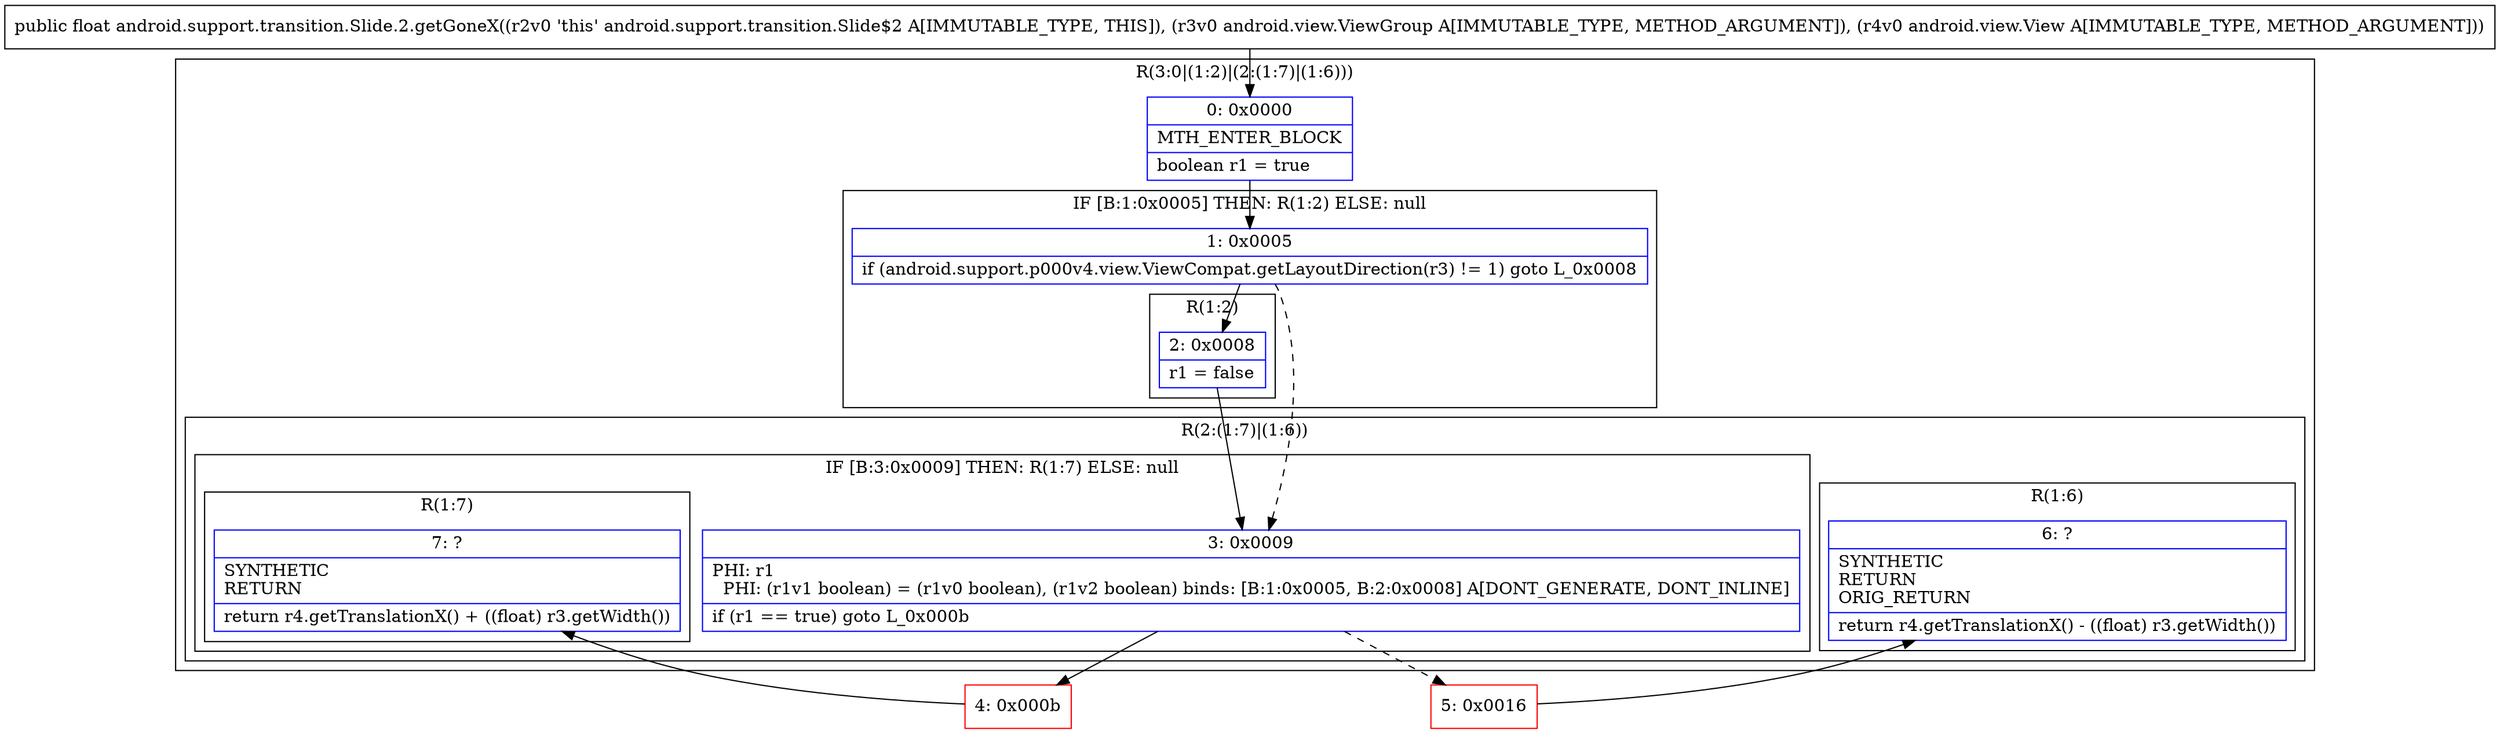 digraph "CFG forandroid.support.transition.Slide.2.getGoneX(Landroid\/view\/ViewGroup;Landroid\/view\/View;)F" {
subgraph cluster_Region_1169511998 {
label = "R(3:0|(1:2)|(2:(1:7)|(1:6)))";
node [shape=record,color=blue];
Node_0 [shape=record,label="{0\:\ 0x0000|MTH_ENTER_BLOCK\l|boolean r1 = true\l}"];
subgraph cluster_IfRegion_512407002 {
label = "IF [B:1:0x0005] THEN: R(1:2) ELSE: null";
node [shape=record,color=blue];
Node_1 [shape=record,label="{1\:\ 0x0005|if (android.support.p000v4.view.ViewCompat.getLayoutDirection(r3) != 1) goto L_0x0008\l}"];
subgraph cluster_Region_1477157741 {
label = "R(1:2)";
node [shape=record,color=blue];
Node_2 [shape=record,label="{2\:\ 0x0008|r1 = false\l}"];
}
}
subgraph cluster_Region_225654224 {
label = "R(2:(1:7)|(1:6))";
node [shape=record,color=blue];
subgraph cluster_IfRegion_1626077337 {
label = "IF [B:3:0x0009] THEN: R(1:7) ELSE: null";
node [shape=record,color=blue];
Node_3 [shape=record,label="{3\:\ 0x0009|PHI: r1 \l  PHI: (r1v1 boolean) = (r1v0 boolean), (r1v2 boolean) binds: [B:1:0x0005, B:2:0x0008] A[DONT_GENERATE, DONT_INLINE]\l|if (r1 == true) goto L_0x000b\l}"];
subgraph cluster_Region_1401479902 {
label = "R(1:7)";
node [shape=record,color=blue];
Node_7 [shape=record,label="{7\:\ ?|SYNTHETIC\lRETURN\l|return r4.getTranslationX() + ((float) r3.getWidth())\l}"];
}
}
subgraph cluster_Region_1543470242 {
label = "R(1:6)";
node [shape=record,color=blue];
Node_6 [shape=record,label="{6\:\ ?|SYNTHETIC\lRETURN\lORIG_RETURN\l|return r4.getTranslationX() \- ((float) r3.getWidth())\l}"];
}
}
}
Node_4 [shape=record,color=red,label="{4\:\ 0x000b}"];
Node_5 [shape=record,color=red,label="{5\:\ 0x0016}"];
MethodNode[shape=record,label="{public float android.support.transition.Slide.2.getGoneX((r2v0 'this' android.support.transition.Slide$2 A[IMMUTABLE_TYPE, THIS]), (r3v0 android.view.ViewGroup A[IMMUTABLE_TYPE, METHOD_ARGUMENT]), (r4v0 android.view.View A[IMMUTABLE_TYPE, METHOD_ARGUMENT])) }"];
MethodNode -> Node_0;
Node_0 -> Node_1;
Node_1 -> Node_2;
Node_1 -> Node_3[style=dashed];
Node_2 -> Node_3;
Node_3 -> Node_4;
Node_3 -> Node_5[style=dashed];
Node_4 -> Node_7;
Node_5 -> Node_6;
}

